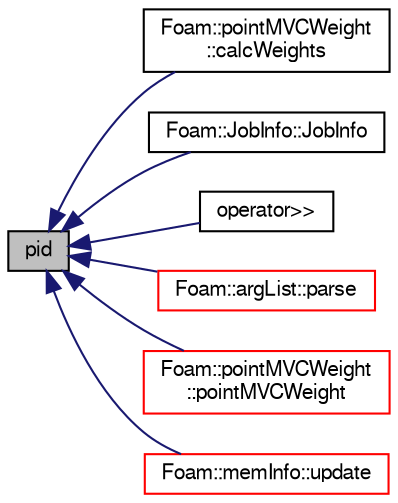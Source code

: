 digraph "pid"
{
  bgcolor="transparent";
  edge [fontname="FreeSans",fontsize="10",labelfontname="FreeSans",labelfontsize="10"];
  node [fontname="FreeSans",fontsize="10",shape=record];
  rankdir="LR";
  Node80537 [label="pid",height=0.2,width=0.4,color="black", fillcolor="grey75", style="filled", fontcolor="black"];
  Node80537 -> Node80538 [dir="back",color="midnightblue",fontsize="10",style="solid",fontname="FreeSans"];
  Node80538 [label="Foam::pointMVCWeight\l::calcWeights",height=0.2,width=0.4,color="black",URL="$a22950.html#af3c276437963c5e9ad103086ac535d48",tooltip="Calculate weights from single face&#39;s vertices only. "];
  Node80537 -> Node80539 [dir="back",color="midnightblue",fontsize="10",style="solid",fontname="FreeSans"];
  Node80539 [label="Foam::JobInfo::JobInfo",height=0.2,width=0.4,color="black",URL="$a26686.html#a37755ec761ec7d5d5d4b23a980f78097",tooltip="Construct null. "];
  Node80537 -> Node80540 [dir="back",color="midnightblue",fontsize="10",style="solid",fontname="FreeSans"];
  Node80540 [label="operator\>\>",height=0.2,width=0.4,color="black",URL="$a21124.html#a10313e2510d88c8c1d1ad3baaff10a13"];
  Node80537 -> Node80541 [dir="back",color="midnightblue",fontsize="10",style="solid",fontname="FreeSans"];
  Node80541 [label="Foam::argList::parse",height=0.2,width=0.4,color="red",URL="$a26662.html#a00aad68f835a5c0bcb8920505bb0bd10",tooltip="Parse. "];
  Node80537 -> Node80545 [dir="back",color="midnightblue",fontsize="10",style="solid",fontname="FreeSans"];
  Node80545 [label="Foam::pointMVCWeight\l::pointMVCWeight",height=0.2,width=0.4,color="red",URL="$a22950.html#a9eb2a5cf66e8072aff3e81864ce7bfc9",tooltip="Construct from components. "];
  Node80537 -> Node80547 [dir="back",color="midnightblue",fontsize="10",style="solid",fontname="FreeSans"];
  Node80547 [label="Foam::memInfo::update",height=0.2,width=0.4,color="red",URL="$a28534.html#ae7905ca09c58e0fdf8d42fbe06e2fce6",tooltip="Parse /proc/<pid>/status. "];
}
